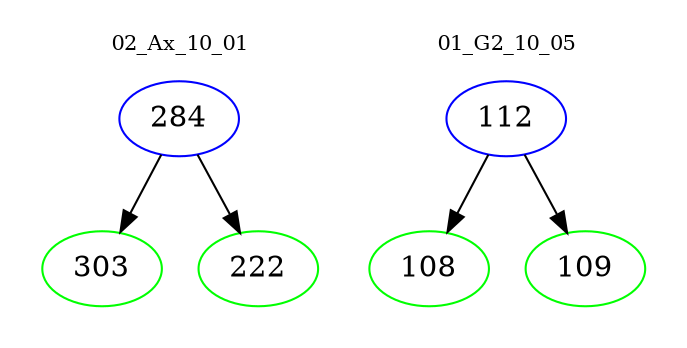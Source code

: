 digraph{
subgraph cluster_0 {
color = white
label = "02_Ax_10_01";
fontsize=10;
T0_284 [label="284", color="blue"]
T0_284 -> T0_303 [color="black"]
T0_303 [label="303", color="green"]
T0_284 -> T0_222 [color="black"]
T0_222 [label="222", color="green"]
}
subgraph cluster_1 {
color = white
label = "01_G2_10_05";
fontsize=10;
T1_112 [label="112", color="blue"]
T1_112 -> T1_108 [color="black"]
T1_108 [label="108", color="green"]
T1_112 -> T1_109 [color="black"]
T1_109 [label="109", color="green"]
}
}
